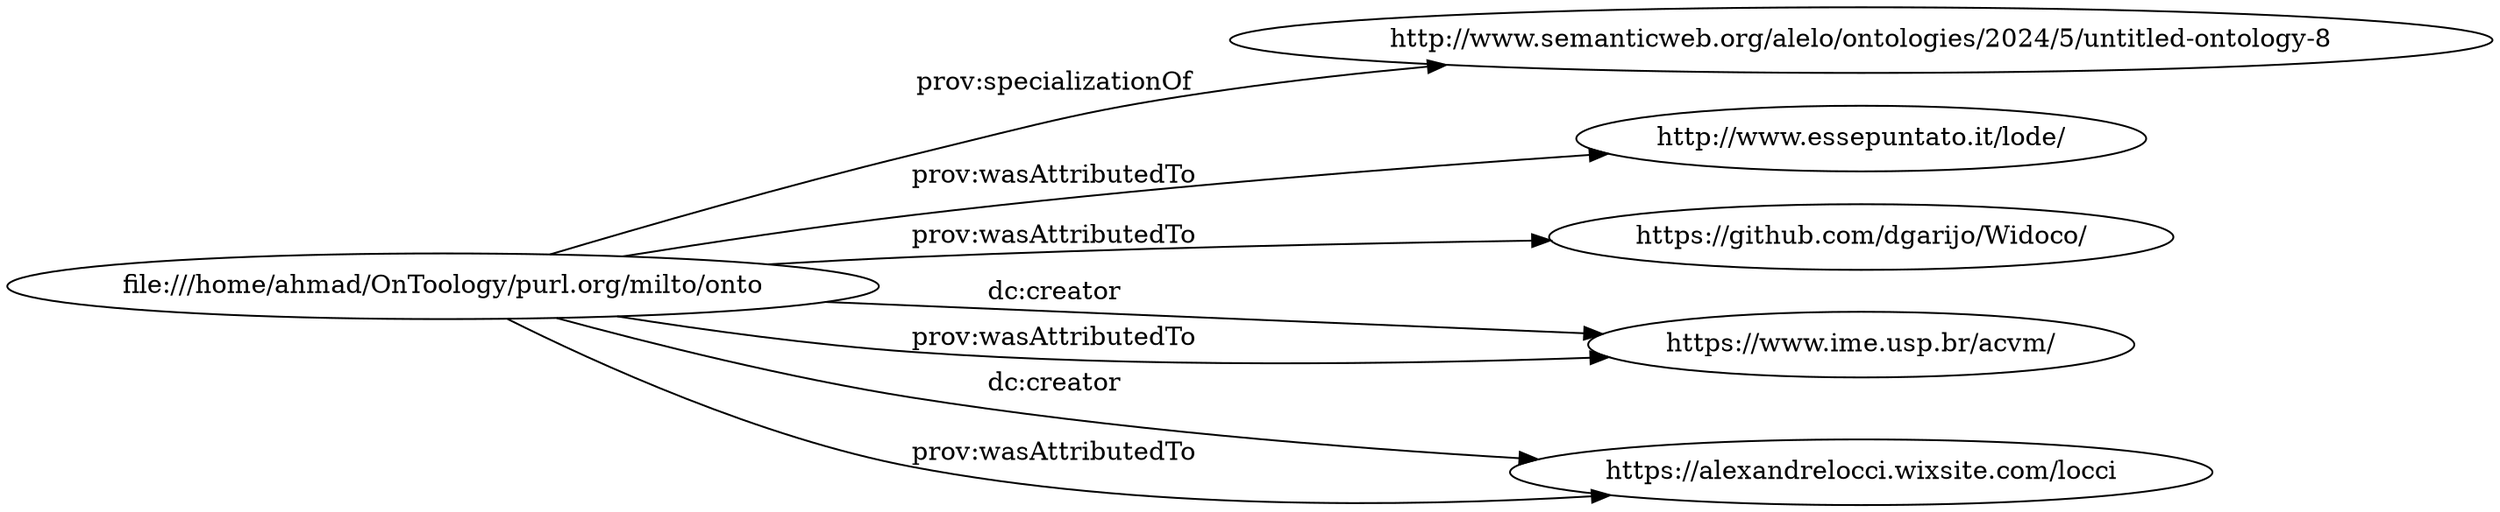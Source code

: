 digraph ar2dtool_diagram { 
rankdir=LR;
size="1501"
	"file:///home/ahmad/OnToology/purl.org/milto/onto" -> "http://www.semanticweb.org/alelo/ontologies/2024/5/untitled-ontology-8" [ label = "prov:specializationOf" ];
	"file:///home/ahmad/OnToology/purl.org/milto/onto" -> "http://www.essepuntato.it/lode/" [ label = "prov:wasAttributedTo" ];
	"file:///home/ahmad/OnToology/purl.org/milto/onto" -> "https://github.com/dgarijo/Widoco/" [ label = "prov:wasAttributedTo" ];
	"file:///home/ahmad/OnToology/purl.org/milto/onto" -> "https://www.ime.usp.br/acvm/" [ label = "dc:creator" ];
	"file:///home/ahmad/OnToology/purl.org/milto/onto" -> "https://www.ime.usp.br/acvm/" [ label = "prov:wasAttributedTo" ];
	"file:///home/ahmad/OnToology/purl.org/milto/onto" -> "https://alexandrelocci.wixsite.com/locci" [ label = "dc:creator" ];
	"file:///home/ahmad/OnToology/purl.org/milto/onto" -> "https://alexandrelocci.wixsite.com/locci" [ label = "prov:wasAttributedTo" ];

}
